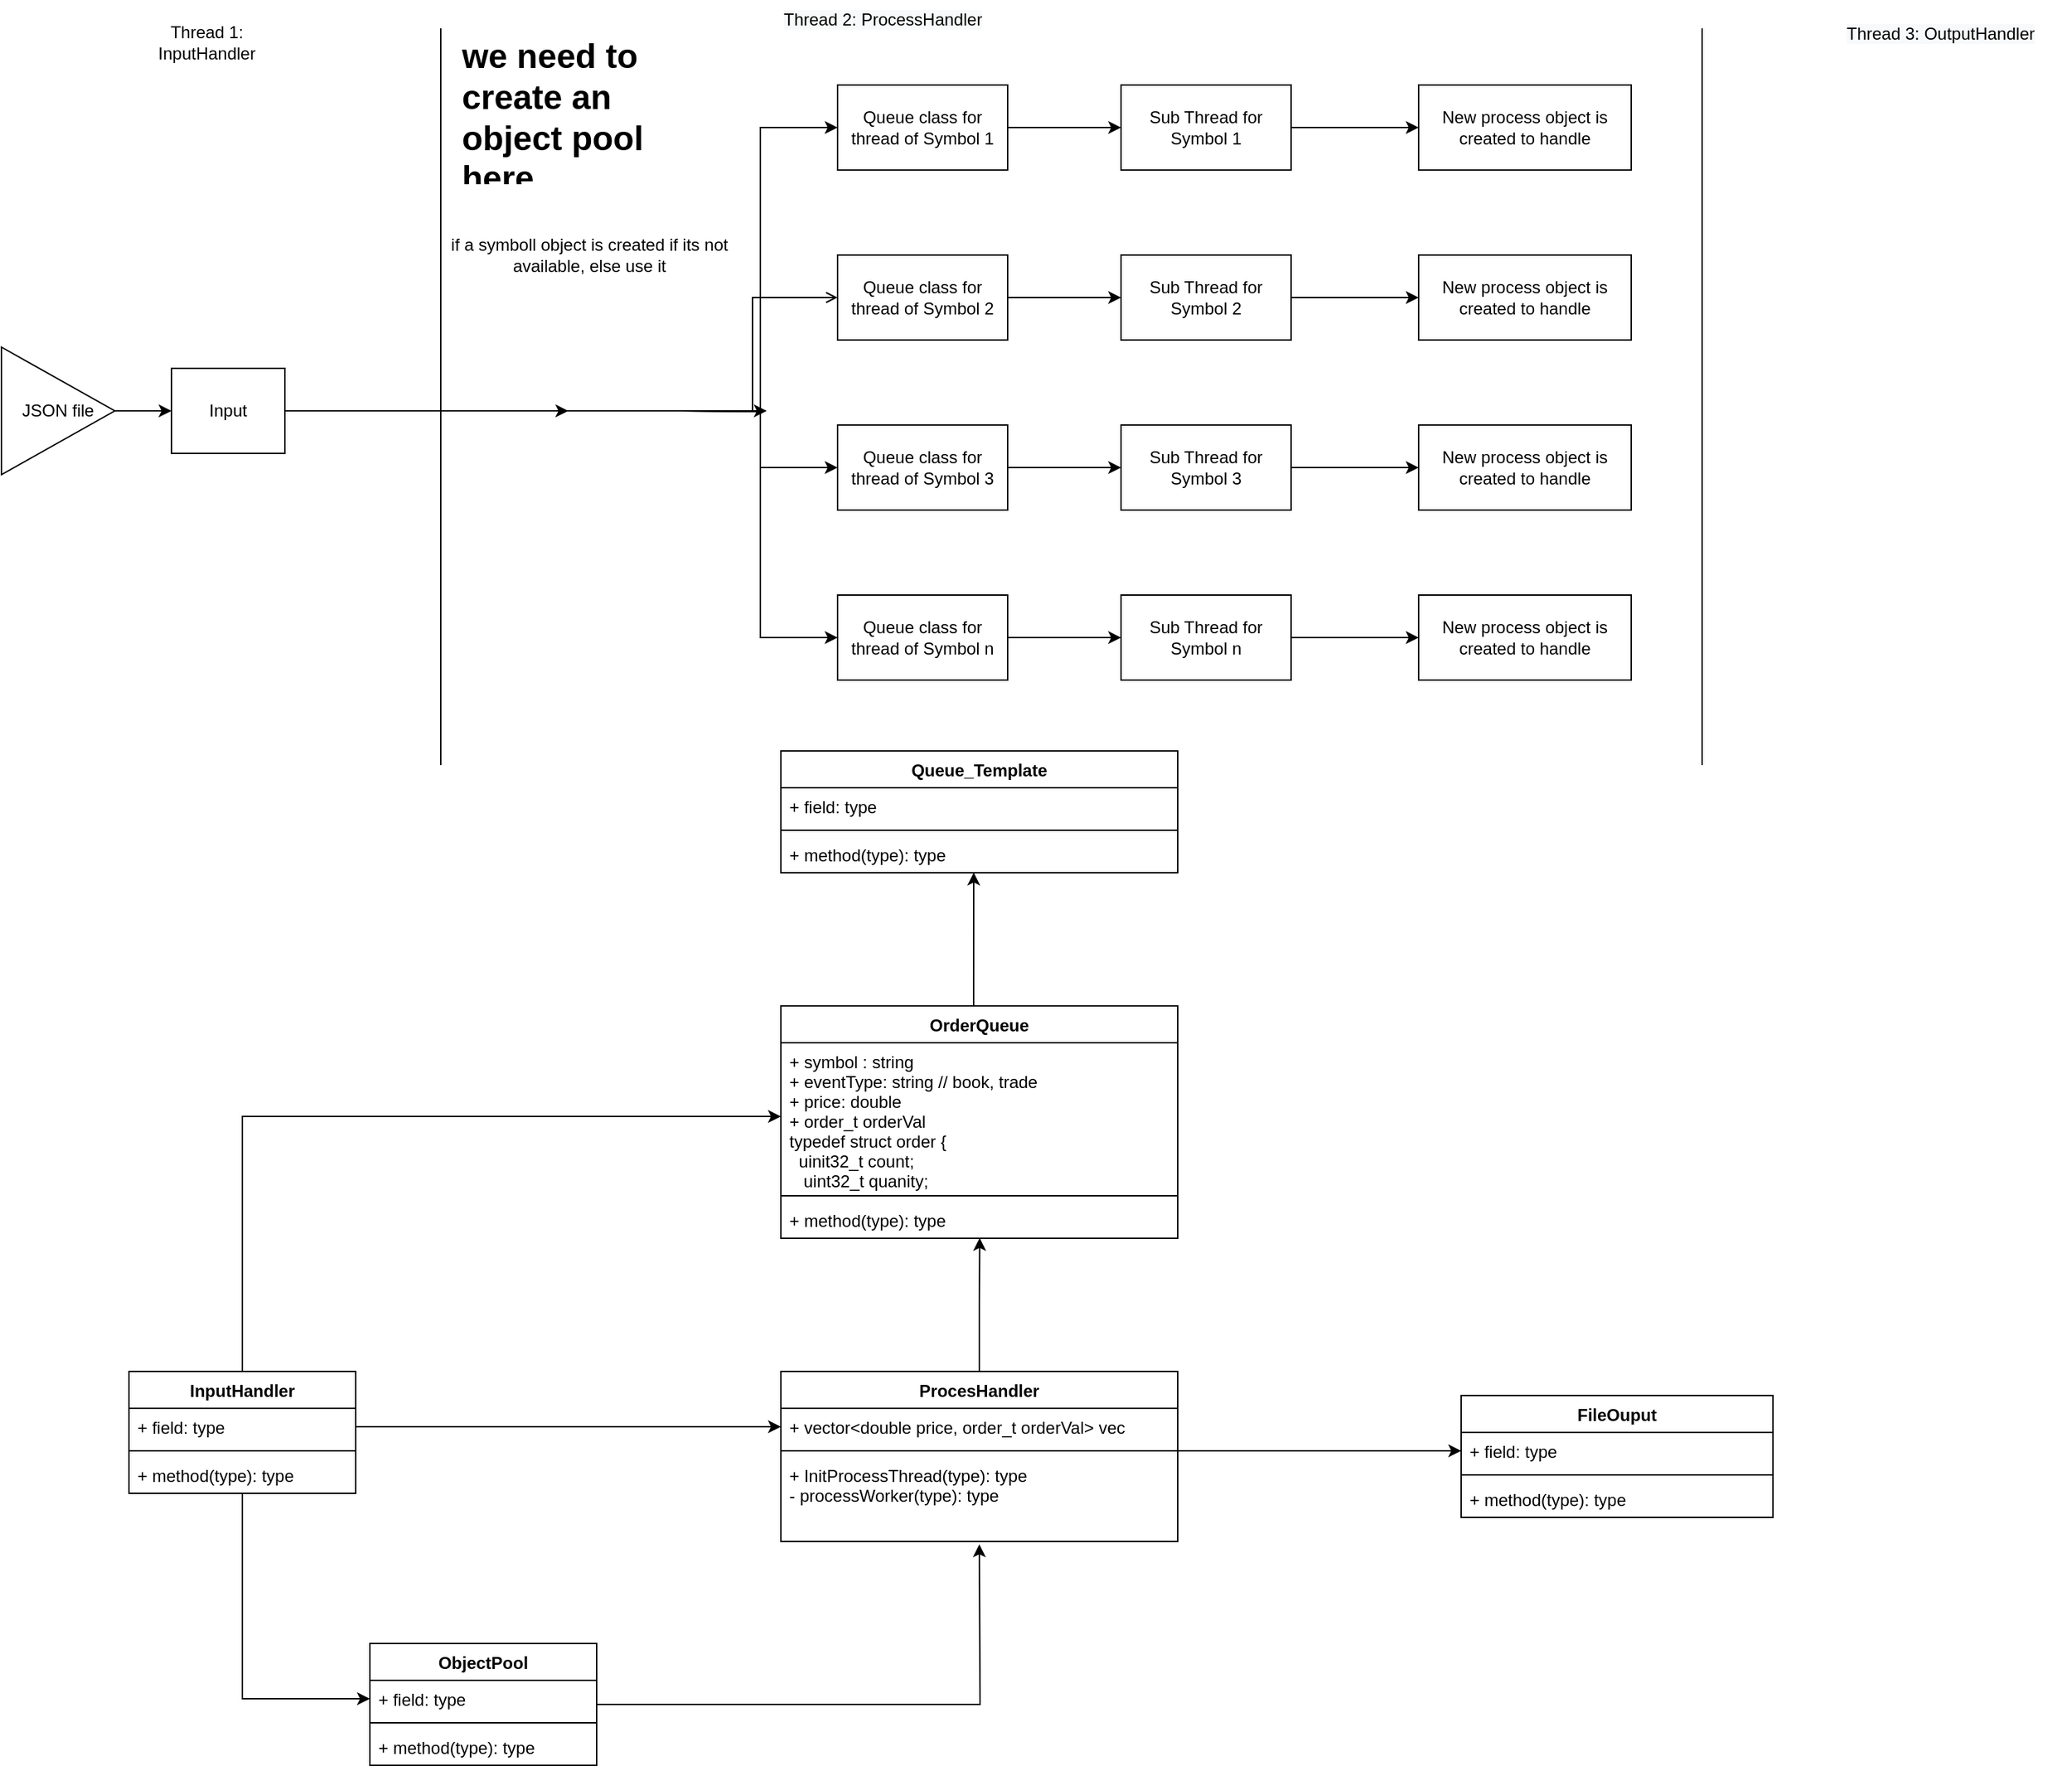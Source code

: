 <mxfile version="13.9.9" type="device"><diagram id="uXGjy6XXM523jKbCz2ji" name="Page-1"><mxGraphModel dx="1487" dy="738" grid="1" gridSize="10" guides="1" tooltips="1" connect="1" arrows="1" fold="1" page="1" pageScale="1" pageWidth="3300" pageHeight="4681" math="0" shadow="0"><root><mxCell id="0"/><mxCell id="1" parent="0"/><mxCell id="HLzub0mc82QmUXXTKPCo-2" value="" style="endArrow=none;html=1;" parent="1" edge="1"><mxGeometry width="50" height="50" relative="1" as="geometry"><mxPoint x="1210" y="560" as="sourcePoint"/><mxPoint x="1210" y="40" as="targetPoint"/></mxGeometry></mxCell><mxCell id="HLzub0mc82QmUXXTKPCo-3" value="" style="endArrow=none;html=1;" parent="1" edge="1"><mxGeometry width="50" height="50" relative="1" as="geometry"><mxPoint x="320" y="560" as="sourcePoint"/><mxPoint x="320" y="40" as="targetPoint"/></mxGeometry></mxCell><mxCell id="HLzub0mc82QmUXXTKPCo-10" style="edgeStyle=orthogonalEdgeStyle;rounded=0;orthogonalLoop=1;jettySize=auto;html=1;" parent="1" source="HLzub0mc82QmUXXTKPCo-4" edge="1"><mxGeometry relative="1" as="geometry"><mxPoint x="550" y="310" as="targetPoint"/></mxGeometry></mxCell><mxCell id="HLzub0mc82QmUXXTKPCo-4" value="Input" style="rounded=0;whiteSpace=wrap;html=1;" parent="1" vertex="1"><mxGeometry x="130" y="280" width="80" height="60" as="geometry"/></mxCell><mxCell id="FrsSbKoC9U01vGeN0sp--3" style="edgeStyle=orthogonalEdgeStyle;rounded=0;orthogonalLoop=1;jettySize=auto;html=1;entryX=0;entryY=0.5;entryDx=0;entryDy=0;" parent="1" edge="1"><mxGeometry relative="1" as="geometry"><mxPoint x="380" y="310" as="sourcePoint"/><mxPoint x="410" y="310" as="targetPoint"/></mxGeometry></mxCell><mxCell id="FrsSbKoC9U01vGeN0sp--19" style="edgeStyle=orthogonalEdgeStyle;rounded=0;orthogonalLoop=1;jettySize=auto;html=1;entryX=0;entryY=0.5;entryDx=0;entryDy=0;" parent="1" source="HLzub0mc82QmUXXTKPCo-6" target="FrsSbKoC9U01vGeN0sp--15" edge="1"><mxGeometry relative="1" as="geometry"/></mxCell><mxCell id="HLzub0mc82QmUXXTKPCo-6" value="Queue class for thread of Symbol 1" style="rounded=0;whiteSpace=wrap;html=1;" parent="1" vertex="1"><mxGeometry x="600" y="80" width="120" height="60" as="geometry"/></mxCell><mxCell id="HLzub0mc82QmUXXTKPCo-15" style="edgeStyle=orthogonalEdgeStyle;rounded=0;orthogonalLoop=1;jettySize=auto;html=1;exitX=0;exitY=0.5;exitDx=0;exitDy=0;endArrow=none;endFill=0;startArrow=open;startFill=0;entryX=1;entryY=0.5;entryDx=0;entryDy=0;" parent="1" source="HLzub0mc82QmUXXTKPCo-7" edge="1"><mxGeometry relative="1" as="geometry"><mxPoint x="490" y="310" as="targetPoint"/><Array as="points"><mxPoint x="540" y="230"/><mxPoint x="540" y="310"/></Array></mxGeometry></mxCell><mxCell id="FrsSbKoC9U01vGeN0sp--23" style="edgeStyle=orthogonalEdgeStyle;rounded=0;orthogonalLoop=1;jettySize=auto;html=1;" parent="1" source="HLzub0mc82QmUXXTKPCo-7" target="FrsSbKoC9U01vGeN0sp--16" edge="1"><mxGeometry relative="1" as="geometry"/></mxCell><mxCell id="HLzub0mc82QmUXXTKPCo-7" value="Queue class for thread of Symbol 2" style="rounded=0;whiteSpace=wrap;html=1;" parent="1" vertex="1"><mxGeometry x="600" y="200" width="120" height="60" as="geometry"/></mxCell><mxCell id="FrsSbKoC9U01vGeN0sp--22" style="edgeStyle=orthogonalEdgeStyle;rounded=0;orthogonalLoop=1;jettySize=auto;html=1;entryX=0;entryY=0.5;entryDx=0;entryDy=0;" parent="1" source="HLzub0mc82QmUXXTKPCo-8" target="FrsSbKoC9U01vGeN0sp--17" edge="1"><mxGeometry relative="1" as="geometry"/></mxCell><mxCell id="HLzub0mc82QmUXXTKPCo-8" value="Queue class for thread of Symbol 3" style="rounded=0;whiteSpace=wrap;html=1;" parent="1" vertex="1"><mxGeometry x="600" y="320" width="120" height="60" as="geometry"/></mxCell><mxCell id="FrsSbKoC9U01vGeN0sp--21" style="edgeStyle=orthogonalEdgeStyle;rounded=0;orthogonalLoop=1;jettySize=auto;html=1;entryX=0;entryY=0.5;entryDx=0;entryDy=0;" parent="1" source="HLzub0mc82QmUXXTKPCo-9" target="FrsSbKoC9U01vGeN0sp--18" edge="1"><mxGeometry relative="1" as="geometry"/></mxCell><mxCell id="HLzub0mc82QmUXXTKPCo-9" value="Queue class for thread of Symbol n" style="rounded=0;whiteSpace=wrap;html=1;" parent="1" vertex="1"><mxGeometry x="600" y="440" width="120" height="60" as="geometry"/></mxCell><mxCell id="HLzub0mc82QmUXXTKPCo-11" value="Thread 1: InputHandler" style="text;html=1;strokeColor=none;fillColor=none;align=center;verticalAlign=middle;whiteSpace=wrap;rounded=0;" parent="1" vertex="1"><mxGeometry x="120" y="40" width="70" height="20" as="geometry"/></mxCell><mxCell id="HLzub0mc82QmUXXTKPCo-12" value="&lt;span style=&quot;color: rgb(0 , 0 , 0) ; font-family: &amp;#34;helvetica&amp;#34; ; font-size: 12px ; font-style: normal ; font-weight: 400 ; letter-spacing: normal ; text-align: center ; text-indent: 0px ; text-transform: none ; word-spacing: 0px ; background-color: rgb(248 , 249 , 250) ; display: inline ; float: none&quot;&gt;Thread 2: ProcessHandler&lt;/span&gt;" style="text;whiteSpace=wrap;html=1;" parent="1" vertex="1"><mxGeometry x="560" y="20" width="160" height="30" as="geometry"/></mxCell><mxCell id="HLzub0mc82QmUXXTKPCo-13" value="&lt;span style=&quot;color: rgb(0 , 0 , 0) ; font-family: &amp;#34;helvetica&amp;#34; ; font-size: 12px ; font-style: normal ; font-weight: 400 ; letter-spacing: normal ; text-align: center ; text-indent: 0px ; text-transform: none ; word-spacing: 0px ; background-color: rgb(248 , 249 , 250) ; display: inline ; float: none&quot;&gt;Thread 3: OutputHandler&lt;/span&gt;" style="text;whiteSpace=wrap;html=1;" parent="1" vertex="1"><mxGeometry x="1310" y="30" width="160" height="30" as="geometry"/></mxCell><mxCell id="FrsSbKoC9U01vGeN0sp--4" style="edgeStyle=orthogonalEdgeStyle;rounded=0;orthogonalLoop=1;jettySize=auto;html=1;entryX=0;entryY=0.5;entryDx=0;entryDy=0;" parent="1" target="HLzub0mc82QmUXXTKPCo-6" edge="1"><mxGeometry relative="1" as="geometry"><mxPoint x="490" y="310" as="sourcePoint"/></mxGeometry></mxCell><mxCell id="FrsSbKoC9U01vGeN0sp--5" style="edgeStyle=orthogonalEdgeStyle;rounded=0;orthogonalLoop=1;jettySize=auto;html=1;exitX=1;exitY=0.5;exitDx=0;exitDy=0;entryX=0;entryY=0.5;entryDx=0;entryDy=0;" parent="1" target="HLzub0mc82QmUXXTKPCo-8" edge="1"><mxGeometry relative="1" as="geometry"><mxPoint x="490" y="310" as="sourcePoint"/></mxGeometry></mxCell><mxCell id="FrsSbKoC9U01vGeN0sp--6" style="edgeStyle=orthogonalEdgeStyle;rounded=0;orthogonalLoop=1;jettySize=auto;html=1;exitX=1;exitY=0.5;exitDx=0;exitDy=0;entryX=0;entryY=0.5;entryDx=0;entryDy=0;" parent="1" target="HLzub0mc82QmUXXTKPCo-9" edge="1"><mxGeometry relative="1" as="geometry"><mxPoint x="490" y="310" as="sourcePoint"/></mxGeometry></mxCell><mxCell id="FrsSbKoC9U01vGeN0sp--10" style="edgeStyle=orthogonalEdgeStyle;rounded=0;orthogonalLoop=1;jettySize=auto;html=1;exitX=1;exitY=0.5;exitDx=0;exitDy=0;" parent="1" source="FrsSbKoC9U01vGeN0sp--8" target="HLzub0mc82QmUXXTKPCo-4" edge="1"><mxGeometry relative="1" as="geometry"/></mxCell><mxCell id="FrsSbKoC9U01vGeN0sp--8" value="JSON file" style="triangle;whiteSpace=wrap;html=1;" parent="1" vertex="1"><mxGeometry x="10" y="265" width="80" height="90" as="geometry"/></mxCell><mxCell id="FrsSbKoC9U01vGeN0sp--11" value="New process object is created to handle" style="rounded=0;whiteSpace=wrap;html=1;" parent="1" vertex="1"><mxGeometry x="1010" y="80" width="150" height="60" as="geometry"/></mxCell><mxCell id="FrsSbKoC9U01vGeN0sp--12" value="New process object is created to handle" style="rounded=0;whiteSpace=wrap;html=1;" parent="1" vertex="1"><mxGeometry x="1010" y="200" width="150" height="60" as="geometry"/></mxCell><mxCell id="FrsSbKoC9U01vGeN0sp--13" value="New process object is created to handle" style="rounded=0;whiteSpace=wrap;html=1;" parent="1" vertex="1"><mxGeometry x="1010" y="320" width="150" height="60" as="geometry"/></mxCell><mxCell id="FrsSbKoC9U01vGeN0sp--14" value="New process object is created to handle" style="rounded=0;whiteSpace=wrap;html=1;" parent="1" vertex="1"><mxGeometry x="1010" y="440" width="150" height="60" as="geometry"/></mxCell><mxCell id="FrsSbKoC9U01vGeN0sp--20" style="edgeStyle=orthogonalEdgeStyle;rounded=0;orthogonalLoop=1;jettySize=auto;html=1;entryX=0;entryY=0.5;entryDx=0;entryDy=0;" parent="1" source="FrsSbKoC9U01vGeN0sp--15" target="FrsSbKoC9U01vGeN0sp--11" edge="1"><mxGeometry relative="1" as="geometry"/></mxCell><mxCell id="FrsSbKoC9U01vGeN0sp--15" value="Sub Thread for Symbol 1" style="rounded=0;whiteSpace=wrap;html=1;" parent="1" vertex="1"><mxGeometry x="800" y="80" width="120" height="60" as="geometry"/></mxCell><mxCell id="FrsSbKoC9U01vGeN0sp--24" style="edgeStyle=orthogonalEdgeStyle;rounded=0;orthogonalLoop=1;jettySize=auto;html=1;entryX=0;entryY=0.5;entryDx=0;entryDy=0;" parent="1" source="FrsSbKoC9U01vGeN0sp--16" target="FrsSbKoC9U01vGeN0sp--12" edge="1"><mxGeometry relative="1" as="geometry"/></mxCell><mxCell id="FrsSbKoC9U01vGeN0sp--16" value="&lt;span&gt;Sub Thread for Symbol 2&lt;/span&gt;" style="rounded=0;whiteSpace=wrap;html=1;" parent="1" vertex="1"><mxGeometry x="800" y="200" width="120" height="60" as="geometry"/></mxCell><mxCell id="FrsSbKoC9U01vGeN0sp--25" style="edgeStyle=orthogonalEdgeStyle;rounded=0;orthogonalLoop=1;jettySize=auto;html=1;entryX=0;entryY=0.5;entryDx=0;entryDy=0;" parent="1" source="FrsSbKoC9U01vGeN0sp--17" target="FrsSbKoC9U01vGeN0sp--13" edge="1"><mxGeometry relative="1" as="geometry"/></mxCell><mxCell id="FrsSbKoC9U01vGeN0sp--17" value="&lt;span&gt;Sub Thread for Symbol 3&lt;/span&gt;" style="rounded=0;whiteSpace=wrap;html=1;" parent="1" vertex="1"><mxGeometry x="800" y="320" width="120" height="60" as="geometry"/></mxCell><mxCell id="FrsSbKoC9U01vGeN0sp--26" style="edgeStyle=orthogonalEdgeStyle;rounded=0;orthogonalLoop=1;jettySize=auto;html=1;entryX=0;entryY=0.5;entryDx=0;entryDy=0;" parent="1" source="FrsSbKoC9U01vGeN0sp--18" target="FrsSbKoC9U01vGeN0sp--14" edge="1"><mxGeometry relative="1" as="geometry"/></mxCell><mxCell id="FrsSbKoC9U01vGeN0sp--18" value="&lt;span&gt;Sub Thread for Symbol n&lt;/span&gt;" style="rounded=0;whiteSpace=wrap;html=1;" parent="1" vertex="1"><mxGeometry x="800" y="440" width="120" height="60" as="geometry"/></mxCell><mxCell id="Wbc_bNEqvZwgho11Uu0q-26" style="edgeStyle=orthogonalEdgeStyle;rounded=0;orthogonalLoop=1;jettySize=auto;html=1;entryX=0.501;entryY=0.991;entryDx=0;entryDy=0;entryPerimeter=0;" edge="1" parent="1" source="Wbc_bNEqvZwgho11Uu0q-2" target="Wbc_bNEqvZwgho11Uu0q-9"><mxGeometry relative="1" as="geometry"/></mxCell><mxCell id="Wbc_bNEqvZwgho11Uu0q-2" value="ProcesHandler" style="swimlane;fontStyle=1;align=center;verticalAlign=top;childLayout=stackLayout;horizontal=1;startSize=26;horizontalStack=0;resizeParent=1;resizeParentMax=0;resizeLast=0;collapsible=1;marginBottom=0;" vertex="1" parent="1"><mxGeometry x="560" y="988" width="280" height="120" as="geometry"/></mxCell><mxCell id="Wbc_bNEqvZwgho11Uu0q-3" value="+ vector&lt;double price, order_t orderVal&gt; vec" style="text;strokeColor=none;fillColor=none;align=left;verticalAlign=top;spacingLeft=4;spacingRight=4;overflow=hidden;rotatable=0;points=[[0,0.5],[1,0.5]];portConstraint=eastwest;" vertex="1" parent="Wbc_bNEqvZwgho11Uu0q-2"><mxGeometry y="26" width="280" height="26" as="geometry"/></mxCell><mxCell id="Wbc_bNEqvZwgho11Uu0q-4" value="" style="line;strokeWidth=1;fillColor=none;align=left;verticalAlign=middle;spacingTop=-1;spacingLeft=3;spacingRight=3;rotatable=0;labelPosition=right;points=[];portConstraint=eastwest;" vertex="1" parent="Wbc_bNEqvZwgho11Uu0q-2"><mxGeometry y="52" width="280" height="8" as="geometry"/></mxCell><mxCell id="Wbc_bNEqvZwgho11Uu0q-5" value="+ InitProcessThread(type): type&#10;- processWorker(type): type" style="text;strokeColor=none;fillColor=none;align=left;verticalAlign=top;spacingLeft=4;spacingRight=4;overflow=hidden;rotatable=0;points=[[0,0.5],[1,0.5]];portConstraint=eastwest;" vertex="1" parent="Wbc_bNEqvZwgho11Uu0q-2"><mxGeometry y="60" width="280" height="60" as="geometry"/></mxCell><mxCell id="Wbc_bNEqvZwgho11Uu0q-20" style="edgeStyle=orthogonalEdgeStyle;rounded=0;orthogonalLoop=1;jettySize=auto;html=1;entryX=0.486;entryY=0.995;entryDx=0;entryDy=0;entryPerimeter=0;" edge="1" parent="1" source="Wbc_bNEqvZwgho11Uu0q-6" target="Wbc_bNEqvZwgho11Uu0q-19"><mxGeometry relative="1" as="geometry"><Array as="points"><mxPoint x="696" y="710"/><mxPoint x="696" y="710"/></Array></mxGeometry></mxCell><mxCell id="Wbc_bNEqvZwgho11Uu0q-6" value="OrderQueue" style="swimlane;fontStyle=1;align=center;verticalAlign=top;childLayout=stackLayout;horizontal=1;startSize=26;horizontalStack=0;resizeParent=1;resizeParentMax=0;resizeLast=0;collapsible=1;marginBottom=0;" vertex="1" parent="1"><mxGeometry x="560" y="730" width="280" height="164" as="geometry"/></mxCell><mxCell id="Wbc_bNEqvZwgho11Uu0q-7" value="+ symbol : string&#10;+ eventType: string // book, trade&#10;+ price: double&#10;+ order_t orderVal&#10;typedef struct order {&#10;  uinit32_t count;&#10;   uint32_t quanity;&#10;} order_t;" style="text;strokeColor=none;fillColor=none;align=left;verticalAlign=top;spacingLeft=4;spacingRight=4;overflow=hidden;rotatable=0;points=[[0,0.5],[1,0.5]];portConstraint=eastwest;" vertex="1" parent="Wbc_bNEqvZwgho11Uu0q-6"><mxGeometry y="26" width="280" height="104" as="geometry"/></mxCell><mxCell id="Wbc_bNEqvZwgho11Uu0q-8" value="" style="line;strokeWidth=1;fillColor=none;align=left;verticalAlign=middle;spacingTop=-1;spacingLeft=3;spacingRight=3;rotatable=0;labelPosition=right;points=[];portConstraint=eastwest;" vertex="1" parent="Wbc_bNEqvZwgho11Uu0q-6"><mxGeometry y="130" width="280" height="8" as="geometry"/></mxCell><mxCell id="Wbc_bNEqvZwgho11Uu0q-9" value="+ method(type): type" style="text;strokeColor=none;fillColor=none;align=left;verticalAlign=top;spacingLeft=4;spacingRight=4;overflow=hidden;rotatable=0;points=[[0,0.5],[1,0.5]];portConstraint=eastwest;" vertex="1" parent="Wbc_bNEqvZwgho11Uu0q-6"><mxGeometry y="138" width="280" height="26" as="geometry"/></mxCell><mxCell id="Wbc_bNEqvZwgho11Uu0q-15" style="edgeStyle=orthogonalEdgeStyle;rounded=0;orthogonalLoop=1;jettySize=auto;html=1;entryX=0;entryY=0.5;entryDx=0;entryDy=0;" edge="1" parent="1" source="Wbc_bNEqvZwgho11Uu0q-11" target="Wbc_bNEqvZwgho11Uu0q-7"><mxGeometry relative="1" as="geometry"/></mxCell><mxCell id="Wbc_bNEqvZwgho11Uu0q-34" style="edgeStyle=orthogonalEdgeStyle;rounded=0;orthogonalLoop=1;jettySize=auto;html=1;entryX=0;entryY=0.5;entryDx=0;entryDy=0;" edge="1" parent="1" source="Wbc_bNEqvZwgho11Uu0q-11" target="Wbc_bNEqvZwgho11Uu0q-31"><mxGeometry relative="1" as="geometry"/></mxCell><mxCell id="Wbc_bNEqvZwgho11Uu0q-11" value="InputHandler" style="swimlane;fontStyle=1;align=center;verticalAlign=top;childLayout=stackLayout;horizontal=1;startSize=26;horizontalStack=0;resizeParent=1;resizeParentMax=0;resizeLast=0;collapsible=1;marginBottom=0;" vertex="1" parent="1"><mxGeometry x="100" y="988" width="160" height="86" as="geometry"/></mxCell><mxCell id="Wbc_bNEqvZwgho11Uu0q-12" value="+ field: type" style="text;strokeColor=none;fillColor=none;align=left;verticalAlign=top;spacingLeft=4;spacingRight=4;overflow=hidden;rotatable=0;points=[[0,0.5],[1,0.5]];portConstraint=eastwest;" vertex="1" parent="Wbc_bNEqvZwgho11Uu0q-11"><mxGeometry y="26" width="160" height="26" as="geometry"/></mxCell><mxCell id="Wbc_bNEqvZwgho11Uu0q-13" value="" style="line;strokeWidth=1;fillColor=none;align=left;verticalAlign=middle;spacingTop=-1;spacingLeft=3;spacingRight=3;rotatable=0;labelPosition=right;points=[];portConstraint=eastwest;" vertex="1" parent="Wbc_bNEqvZwgho11Uu0q-11"><mxGeometry y="52" width="160" height="8" as="geometry"/></mxCell><mxCell id="Wbc_bNEqvZwgho11Uu0q-14" value="+ method(type): type" style="text;strokeColor=none;fillColor=none;align=left;verticalAlign=top;spacingLeft=4;spacingRight=4;overflow=hidden;rotatable=0;points=[[0,0.5],[1,0.5]];portConstraint=eastwest;" vertex="1" parent="Wbc_bNEqvZwgho11Uu0q-11"><mxGeometry y="60" width="160" height="26" as="geometry"/></mxCell><mxCell id="Wbc_bNEqvZwgho11Uu0q-16" value="Queue_Template" style="swimlane;fontStyle=1;align=center;verticalAlign=top;childLayout=stackLayout;horizontal=1;startSize=26;horizontalStack=0;resizeParent=1;resizeParentMax=0;resizeLast=0;collapsible=1;marginBottom=0;" vertex="1" parent="1"><mxGeometry x="560" y="550" width="280" height="86" as="geometry"/></mxCell><mxCell id="Wbc_bNEqvZwgho11Uu0q-17" value="+ field: type" style="text;strokeColor=none;fillColor=none;align=left;verticalAlign=top;spacingLeft=4;spacingRight=4;overflow=hidden;rotatable=0;points=[[0,0.5],[1,0.5]];portConstraint=eastwest;" vertex="1" parent="Wbc_bNEqvZwgho11Uu0q-16"><mxGeometry y="26" width="280" height="26" as="geometry"/></mxCell><mxCell id="Wbc_bNEqvZwgho11Uu0q-18" value="" style="line;strokeWidth=1;fillColor=none;align=left;verticalAlign=middle;spacingTop=-1;spacingLeft=3;spacingRight=3;rotatable=0;labelPosition=right;points=[];portConstraint=eastwest;" vertex="1" parent="Wbc_bNEqvZwgho11Uu0q-16"><mxGeometry y="52" width="280" height="8" as="geometry"/></mxCell><mxCell id="Wbc_bNEqvZwgho11Uu0q-19" value="+ method(type): type" style="text;strokeColor=none;fillColor=none;align=left;verticalAlign=top;spacingLeft=4;spacingRight=4;overflow=hidden;rotatable=0;points=[[0,0.5],[1,0.5]];portConstraint=eastwest;" vertex="1" parent="Wbc_bNEqvZwgho11Uu0q-16"><mxGeometry y="60" width="280" height="26" as="geometry"/></mxCell><mxCell id="Wbc_bNEqvZwgho11Uu0q-21" value="FileOuput" style="swimlane;fontStyle=1;align=center;verticalAlign=top;childLayout=stackLayout;horizontal=1;startSize=26;horizontalStack=0;resizeParent=1;resizeParentMax=0;resizeLast=0;collapsible=1;marginBottom=0;" vertex="1" parent="1"><mxGeometry x="1040" y="1005" width="220" height="86" as="geometry"/></mxCell><mxCell id="Wbc_bNEqvZwgho11Uu0q-22" value="+ field: type" style="text;strokeColor=none;fillColor=none;align=left;verticalAlign=top;spacingLeft=4;spacingRight=4;overflow=hidden;rotatable=0;points=[[0,0.5],[1,0.5]];portConstraint=eastwest;" vertex="1" parent="Wbc_bNEqvZwgho11Uu0q-21"><mxGeometry y="26" width="220" height="26" as="geometry"/></mxCell><mxCell id="Wbc_bNEqvZwgho11Uu0q-23" value="" style="line;strokeWidth=1;fillColor=none;align=left;verticalAlign=middle;spacingTop=-1;spacingLeft=3;spacingRight=3;rotatable=0;labelPosition=right;points=[];portConstraint=eastwest;" vertex="1" parent="Wbc_bNEqvZwgho11Uu0q-21"><mxGeometry y="52" width="220" height="8" as="geometry"/></mxCell><mxCell id="Wbc_bNEqvZwgho11Uu0q-24" value="+ method(type): type" style="text;strokeColor=none;fillColor=none;align=left;verticalAlign=top;spacingLeft=4;spacingRight=4;overflow=hidden;rotatable=0;points=[[0,0.5],[1,0.5]];portConstraint=eastwest;" vertex="1" parent="Wbc_bNEqvZwgho11Uu0q-21"><mxGeometry y="60" width="220" height="26" as="geometry"/></mxCell><mxCell id="Wbc_bNEqvZwgho11Uu0q-25" style="edgeStyle=orthogonalEdgeStyle;rounded=0;orthogonalLoop=1;jettySize=auto;html=1;entryX=0;entryY=0.5;entryDx=0;entryDy=0;" edge="1" parent="1" source="Wbc_bNEqvZwgho11Uu0q-5" target="Wbc_bNEqvZwgho11Uu0q-22"><mxGeometry relative="1" as="geometry"><Array as="points"><mxPoint x="840" y="1044"/></Array></mxGeometry></mxCell><mxCell id="Wbc_bNEqvZwgho11Uu0q-27" value="&lt;h1&gt;we need to create an object pool here&lt;/h1&gt;" style="text;html=1;strokeColor=none;fillColor=none;spacing=5;spacingTop=-20;whiteSpace=wrap;overflow=hidden;rounded=0;" vertex="1" parent="1"><mxGeometry x="330" y="40" width="190" height="110" as="geometry"/></mxCell><mxCell id="Wbc_bNEqvZwgho11Uu0q-28" value="if a symboll object is created if its not available, else use it" style="text;html=1;strokeColor=none;fillColor=none;align=center;verticalAlign=middle;whiteSpace=wrap;rounded=0;" vertex="1" parent="1"><mxGeometry x="325" y="170" width="200" height="60" as="geometry"/></mxCell><mxCell id="Wbc_bNEqvZwgho11Uu0q-35" style="edgeStyle=orthogonalEdgeStyle;rounded=0;orthogonalLoop=1;jettySize=auto;html=1;" edge="1" parent="1" source="Wbc_bNEqvZwgho11Uu0q-30"><mxGeometry relative="1" as="geometry"><mxPoint x="700" y="1110" as="targetPoint"/></mxGeometry></mxCell><mxCell id="Wbc_bNEqvZwgho11Uu0q-30" value="ObjectPool" style="swimlane;fontStyle=1;align=center;verticalAlign=top;childLayout=stackLayout;horizontal=1;startSize=26;horizontalStack=0;resizeParent=1;resizeParentMax=0;resizeLast=0;collapsible=1;marginBottom=0;" vertex="1" parent="1"><mxGeometry x="270" y="1180" width="160" height="86" as="geometry"/></mxCell><mxCell id="Wbc_bNEqvZwgho11Uu0q-31" value="+ field: type" style="text;strokeColor=none;fillColor=none;align=left;verticalAlign=top;spacingLeft=4;spacingRight=4;overflow=hidden;rotatable=0;points=[[0,0.5],[1,0.5]];portConstraint=eastwest;" vertex="1" parent="Wbc_bNEqvZwgho11Uu0q-30"><mxGeometry y="26" width="160" height="26" as="geometry"/></mxCell><mxCell id="Wbc_bNEqvZwgho11Uu0q-32" value="" style="line;strokeWidth=1;fillColor=none;align=left;verticalAlign=middle;spacingTop=-1;spacingLeft=3;spacingRight=3;rotatable=0;labelPosition=right;points=[];portConstraint=eastwest;" vertex="1" parent="Wbc_bNEqvZwgho11Uu0q-30"><mxGeometry y="52" width="160" height="8" as="geometry"/></mxCell><mxCell id="Wbc_bNEqvZwgho11Uu0q-33" value="+ method(type): type" style="text;strokeColor=none;fillColor=none;align=left;verticalAlign=top;spacingLeft=4;spacingRight=4;overflow=hidden;rotatable=0;points=[[0,0.5],[1,0.5]];portConstraint=eastwest;" vertex="1" parent="Wbc_bNEqvZwgho11Uu0q-30"><mxGeometry y="60" width="160" height="26" as="geometry"/></mxCell><mxCell id="Wbc_bNEqvZwgho11Uu0q-36" style="edgeStyle=orthogonalEdgeStyle;rounded=0;orthogonalLoop=1;jettySize=auto;html=1;entryX=0;entryY=0.5;entryDx=0;entryDy=0;" edge="1" parent="1" source="Wbc_bNEqvZwgho11Uu0q-12" target="Wbc_bNEqvZwgho11Uu0q-3"><mxGeometry relative="1" as="geometry"/></mxCell></root></mxGraphModel></diagram></mxfile>